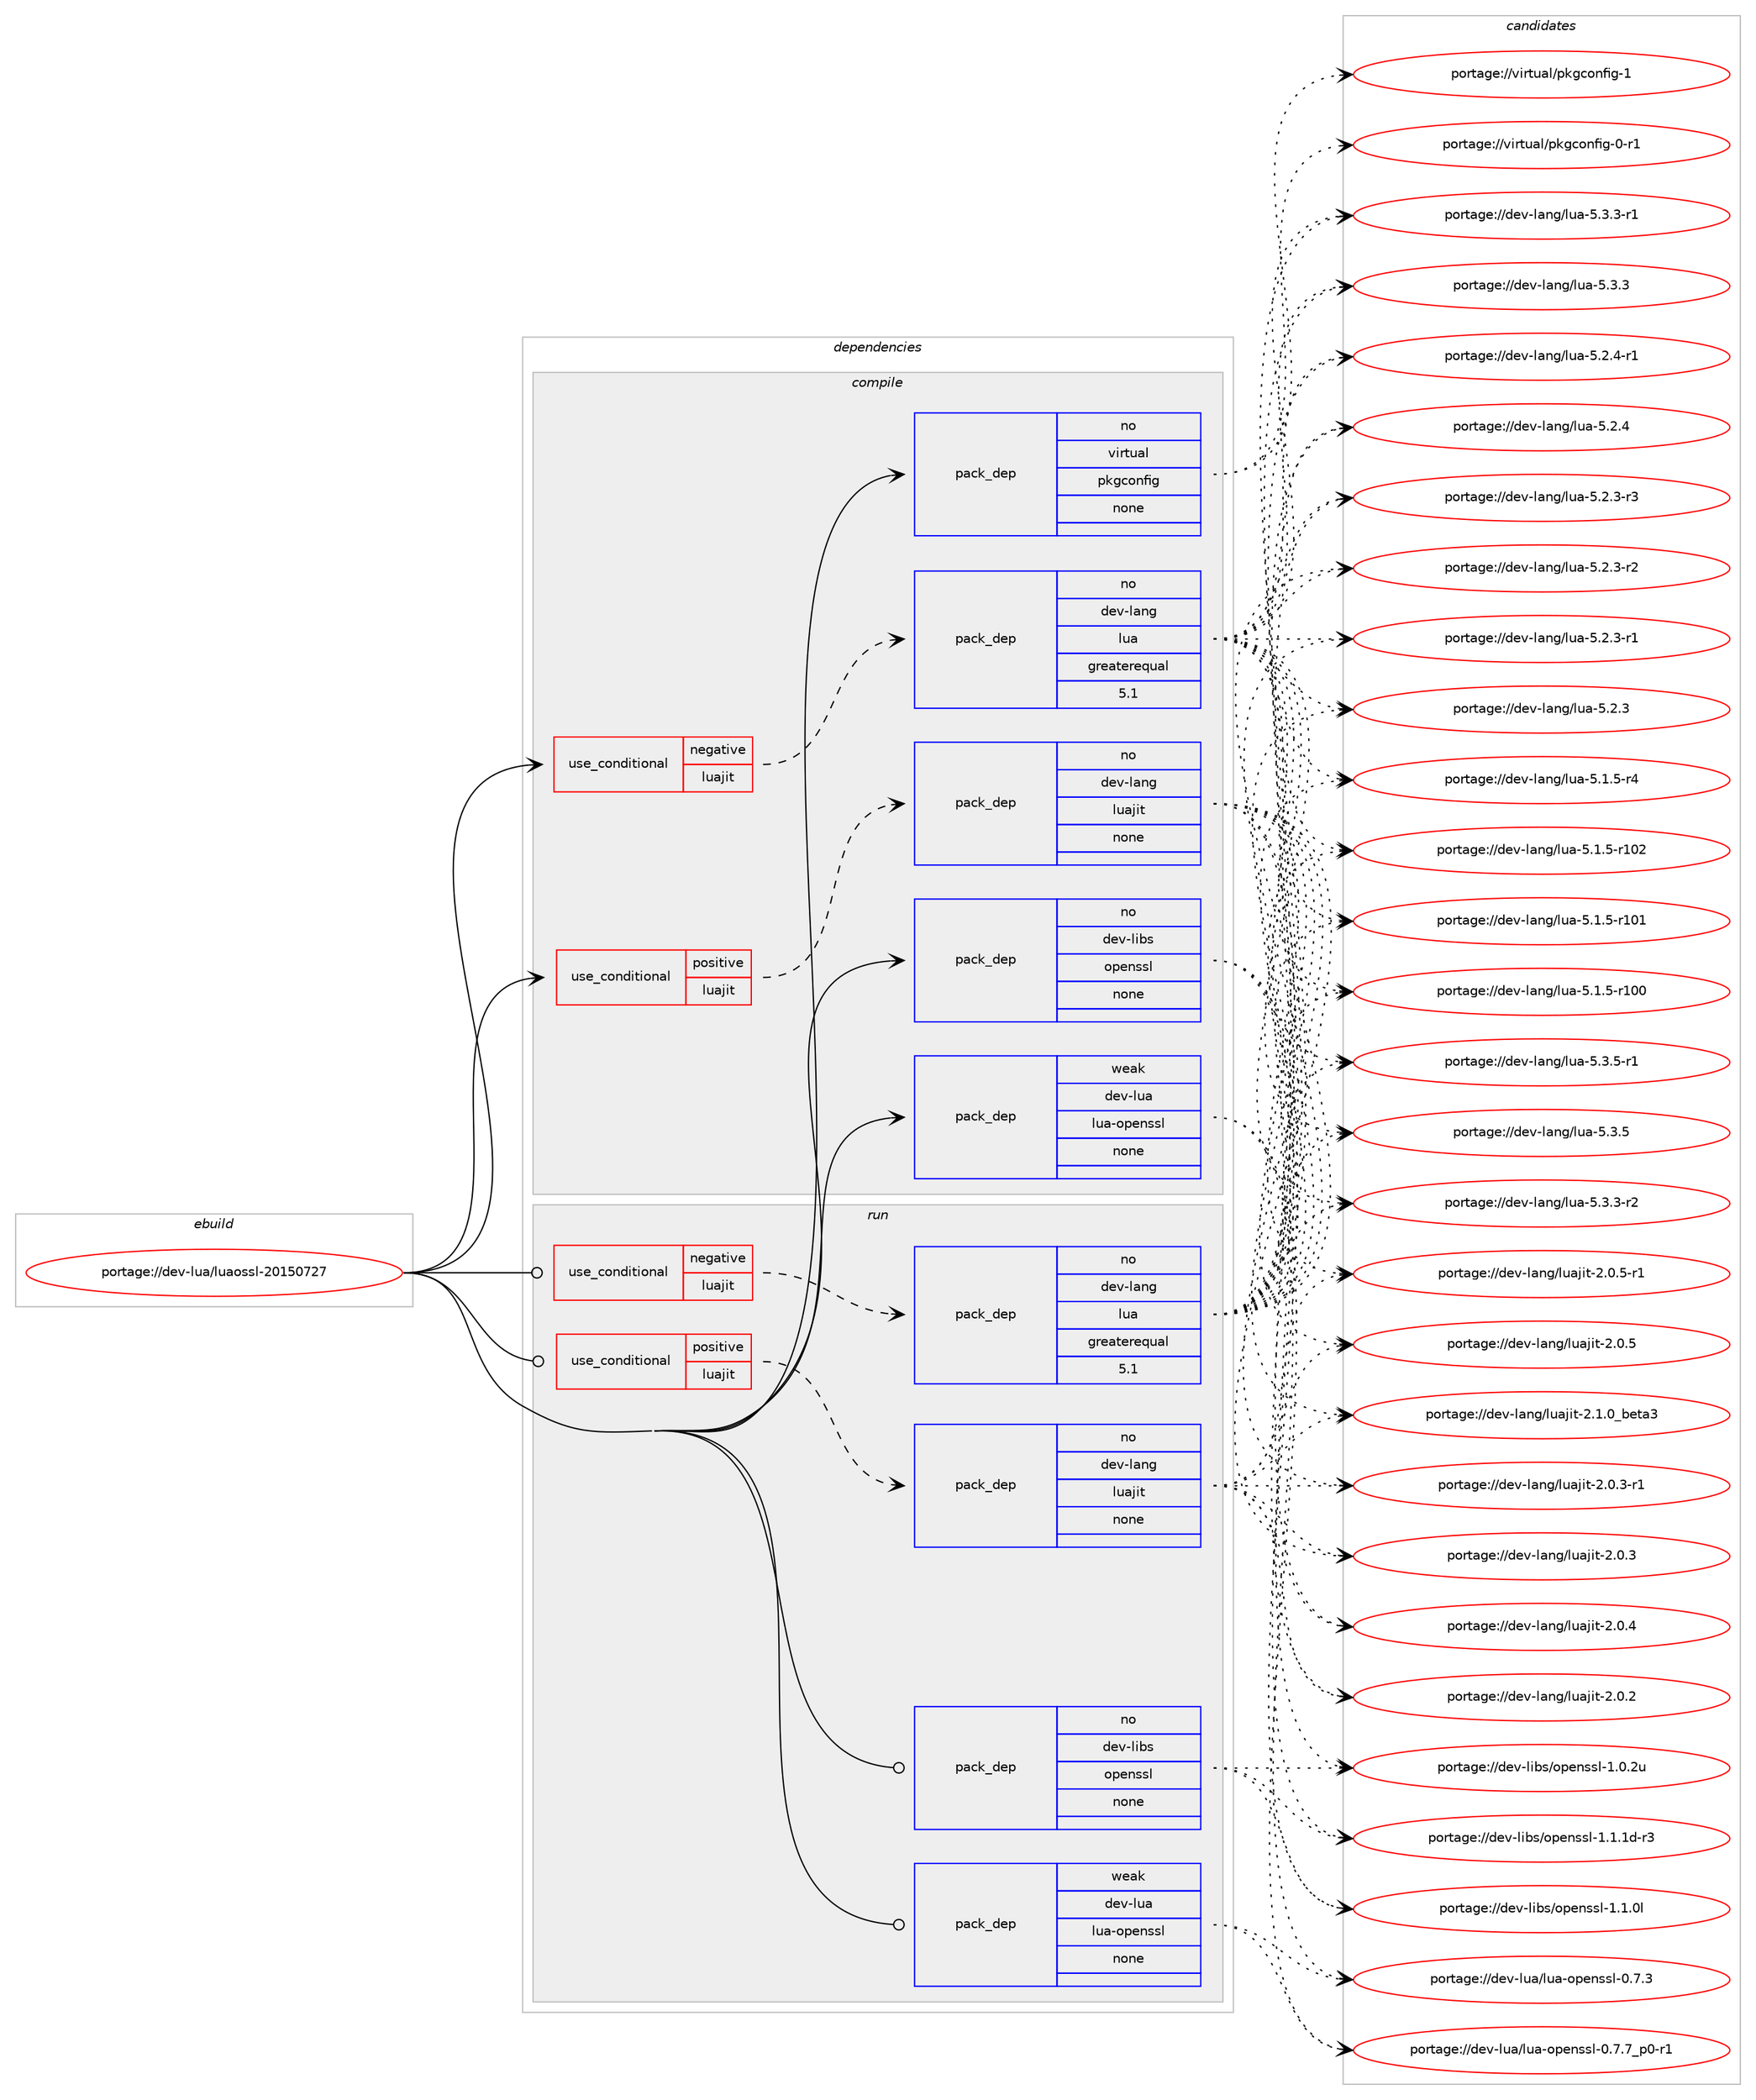 digraph prolog {

# *************
# Graph options
# *************

newrank=true;
concentrate=true;
compound=true;
graph [rankdir=LR,fontname=Helvetica,fontsize=10,ranksep=1.5];#, ranksep=2.5, nodesep=0.2];
edge  [arrowhead=vee];
node  [fontname=Helvetica,fontsize=10];

# **********
# The ebuild
# **********

subgraph cluster_leftcol {
color=gray;
label=<<i>ebuild</i>>;
id [label="portage://dev-lua/luaossl-20150727", color=red, width=4, href="../dev-lua/luaossl-20150727.svg"];
}

# ****************
# The dependencies
# ****************

subgraph cluster_midcol {
color=gray;
label=<<i>dependencies</i>>;
subgraph cluster_compile {
fillcolor="#eeeeee";
style=filled;
label=<<i>compile</i>>;
subgraph cond123125 {
dependency505260 [label=<<TABLE BORDER="0" CELLBORDER="1" CELLSPACING="0" CELLPADDING="4"><TR><TD ROWSPAN="3" CELLPADDING="10">use_conditional</TD></TR><TR><TD>negative</TD></TR><TR><TD>luajit</TD></TR></TABLE>>, shape=none, color=red];
subgraph pack376998 {
dependency505261 [label=<<TABLE BORDER="0" CELLBORDER="1" CELLSPACING="0" CELLPADDING="4" WIDTH="220"><TR><TD ROWSPAN="6" CELLPADDING="30">pack_dep</TD></TR><TR><TD WIDTH="110">no</TD></TR><TR><TD>dev-lang</TD></TR><TR><TD>lua</TD></TR><TR><TD>greaterequal</TD></TR><TR><TD>5.1</TD></TR></TABLE>>, shape=none, color=blue];
}
dependency505260:e -> dependency505261:w [weight=20,style="dashed",arrowhead="vee"];
}
id:e -> dependency505260:w [weight=20,style="solid",arrowhead="vee"];
subgraph cond123126 {
dependency505262 [label=<<TABLE BORDER="0" CELLBORDER="1" CELLSPACING="0" CELLPADDING="4"><TR><TD ROWSPAN="3" CELLPADDING="10">use_conditional</TD></TR><TR><TD>positive</TD></TR><TR><TD>luajit</TD></TR></TABLE>>, shape=none, color=red];
subgraph pack376999 {
dependency505263 [label=<<TABLE BORDER="0" CELLBORDER="1" CELLSPACING="0" CELLPADDING="4" WIDTH="220"><TR><TD ROWSPAN="6" CELLPADDING="30">pack_dep</TD></TR><TR><TD WIDTH="110">no</TD></TR><TR><TD>dev-lang</TD></TR><TR><TD>luajit</TD></TR><TR><TD>none</TD></TR><TR><TD></TD></TR></TABLE>>, shape=none, color=blue];
}
dependency505262:e -> dependency505263:w [weight=20,style="dashed",arrowhead="vee"];
}
id:e -> dependency505262:w [weight=20,style="solid",arrowhead="vee"];
subgraph pack377000 {
dependency505264 [label=<<TABLE BORDER="0" CELLBORDER="1" CELLSPACING="0" CELLPADDING="4" WIDTH="220"><TR><TD ROWSPAN="6" CELLPADDING="30">pack_dep</TD></TR><TR><TD WIDTH="110">no</TD></TR><TR><TD>dev-libs</TD></TR><TR><TD>openssl</TD></TR><TR><TD>none</TD></TR><TR><TD></TD></TR></TABLE>>, shape=none, color=blue];
}
id:e -> dependency505264:w [weight=20,style="solid",arrowhead="vee"];
subgraph pack377001 {
dependency505265 [label=<<TABLE BORDER="0" CELLBORDER="1" CELLSPACING="0" CELLPADDING="4" WIDTH="220"><TR><TD ROWSPAN="6" CELLPADDING="30">pack_dep</TD></TR><TR><TD WIDTH="110">no</TD></TR><TR><TD>virtual</TD></TR><TR><TD>pkgconfig</TD></TR><TR><TD>none</TD></TR><TR><TD></TD></TR></TABLE>>, shape=none, color=blue];
}
id:e -> dependency505265:w [weight=20,style="solid",arrowhead="vee"];
subgraph pack377002 {
dependency505266 [label=<<TABLE BORDER="0" CELLBORDER="1" CELLSPACING="0" CELLPADDING="4" WIDTH="220"><TR><TD ROWSPAN="6" CELLPADDING="30">pack_dep</TD></TR><TR><TD WIDTH="110">weak</TD></TR><TR><TD>dev-lua</TD></TR><TR><TD>lua-openssl</TD></TR><TR><TD>none</TD></TR><TR><TD></TD></TR></TABLE>>, shape=none, color=blue];
}
id:e -> dependency505266:w [weight=20,style="solid",arrowhead="vee"];
}
subgraph cluster_compileandrun {
fillcolor="#eeeeee";
style=filled;
label=<<i>compile and run</i>>;
}
subgraph cluster_run {
fillcolor="#eeeeee";
style=filled;
label=<<i>run</i>>;
subgraph cond123127 {
dependency505267 [label=<<TABLE BORDER="0" CELLBORDER="1" CELLSPACING="0" CELLPADDING="4"><TR><TD ROWSPAN="3" CELLPADDING="10">use_conditional</TD></TR><TR><TD>negative</TD></TR><TR><TD>luajit</TD></TR></TABLE>>, shape=none, color=red];
subgraph pack377003 {
dependency505268 [label=<<TABLE BORDER="0" CELLBORDER="1" CELLSPACING="0" CELLPADDING="4" WIDTH="220"><TR><TD ROWSPAN="6" CELLPADDING="30">pack_dep</TD></TR><TR><TD WIDTH="110">no</TD></TR><TR><TD>dev-lang</TD></TR><TR><TD>lua</TD></TR><TR><TD>greaterequal</TD></TR><TR><TD>5.1</TD></TR></TABLE>>, shape=none, color=blue];
}
dependency505267:e -> dependency505268:w [weight=20,style="dashed",arrowhead="vee"];
}
id:e -> dependency505267:w [weight=20,style="solid",arrowhead="odot"];
subgraph cond123128 {
dependency505269 [label=<<TABLE BORDER="0" CELLBORDER="1" CELLSPACING="0" CELLPADDING="4"><TR><TD ROWSPAN="3" CELLPADDING="10">use_conditional</TD></TR><TR><TD>positive</TD></TR><TR><TD>luajit</TD></TR></TABLE>>, shape=none, color=red];
subgraph pack377004 {
dependency505270 [label=<<TABLE BORDER="0" CELLBORDER="1" CELLSPACING="0" CELLPADDING="4" WIDTH="220"><TR><TD ROWSPAN="6" CELLPADDING="30">pack_dep</TD></TR><TR><TD WIDTH="110">no</TD></TR><TR><TD>dev-lang</TD></TR><TR><TD>luajit</TD></TR><TR><TD>none</TD></TR><TR><TD></TD></TR></TABLE>>, shape=none, color=blue];
}
dependency505269:e -> dependency505270:w [weight=20,style="dashed",arrowhead="vee"];
}
id:e -> dependency505269:w [weight=20,style="solid",arrowhead="odot"];
subgraph pack377005 {
dependency505271 [label=<<TABLE BORDER="0" CELLBORDER="1" CELLSPACING="0" CELLPADDING="4" WIDTH="220"><TR><TD ROWSPAN="6" CELLPADDING="30">pack_dep</TD></TR><TR><TD WIDTH="110">no</TD></TR><TR><TD>dev-libs</TD></TR><TR><TD>openssl</TD></TR><TR><TD>none</TD></TR><TR><TD></TD></TR></TABLE>>, shape=none, color=blue];
}
id:e -> dependency505271:w [weight=20,style="solid",arrowhead="odot"];
subgraph pack377006 {
dependency505272 [label=<<TABLE BORDER="0" CELLBORDER="1" CELLSPACING="0" CELLPADDING="4" WIDTH="220"><TR><TD ROWSPAN="6" CELLPADDING="30">pack_dep</TD></TR><TR><TD WIDTH="110">weak</TD></TR><TR><TD>dev-lua</TD></TR><TR><TD>lua-openssl</TD></TR><TR><TD>none</TD></TR><TR><TD></TD></TR></TABLE>>, shape=none, color=blue];
}
id:e -> dependency505272:w [weight=20,style="solid",arrowhead="odot"];
}
}

# **************
# The candidates
# **************

subgraph cluster_choices {
rank=same;
color=gray;
label=<<i>candidates</i>>;

subgraph choice376998 {
color=black;
nodesep=1;
choice100101118451089711010347108117974553465146534511449 [label="portage://dev-lang/lua-5.3.5-r1", color=red, width=4,href="../dev-lang/lua-5.3.5-r1.svg"];
choice10010111845108971101034710811797455346514653 [label="portage://dev-lang/lua-5.3.5", color=red, width=4,href="../dev-lang/lua-5.3.5.svg"];
choice100101118451089711010347108117974553465146514511450 [label="portage://dev-lang/lua-5.3.3-r2", color=red, width=4,href="../dev-lang/lua-5.3.3-r2.svg"];
choice100101118451089711010347108117974553465146514511449 [label="portage://dev-lang/lua-5.3.3-r1", color=red, width=4,href="../dev-lang/lua-5.3.3-r1.svg"];
choice10010111845108971101034710811797455346514651 [label="portage://dev-lang/lua-5.3.3", color=red, width=4,href="../dev-lang/lua-5.3.3.svg"];
choice100101118451089711010347108117974553465046524511449 [label="portage://dev-lang/lua-5.2.4-r1", color=red, width=4,href="../dev-lang/lua-5.2.4-r1.svg"];
choice10010111845108971101034710811797455346504652 [label="portage://dev-lang/lua-5.2.4", color=red, width=4,href="../dev-lang/lua-5.2.4.svg"];
choice100101118451089711010347108117974553465046514511451 [label="portage://dev-lang/lua-5.2.3-r3", color=red, width=4,href="../dev-lang/lua-5.2.3-r3.svg"];
choice100101118451089711010347108117974553465046514511450 [label="portage://dev-lang/lua-5.2.3-r2", color=red, width=4,href="../dev-lang/lua-5.2.3-r2.svg"];
choice100101118451089711010347108117974553465046514511449 [label="portage://dev-lang/lua-5.2.3-r1", color=red, width=4,href="../dev-lang/lua-5.2.3-r1.svg"];
choice10010111845108971101034710811797455346504651 [label="portage://dev-lang/lua-5.2.3", color=red, width=4,href="../dev-lang/lua-5.2.3.svg"];
choice100101118451089711010347108117974553464946534511452 [label="portage://dev-lang/lua-5.1.5-r4", color=red, width=4,href="../dev-lang/lua-5.1.5-r4.svg"];
choice1001011184510897110103471081179745534649465345114494850 [label="portage://dev-lang/lua-5.1.5-r102", color=red, width=4,href="../dev-lang/lua-5.1.5-r102.svg"];
choice1001011184510897110103471081179745534649465345114494849 [label="portage://dev-lang/lua-5.1.5-r101", color=red, width=4,href="../dev-lang/lua-5.1.5-r101.svg"];
choice1001011184510897110103471081179745534649465345114494848 [label="portage://dev-lang/lua-5.1.5-r100", color=red, width=4,href="../dev-lang/lua-5.1.5-r100.svg"];
dependency505261:e -> choice100101118451089711010347108117974553465146534511449:w [style=dotted,weight="100"];
dependency505261:e -> choice10010111845108971101034710811797455346514653:w [style=dotted,weight="100"];
dependency505261:e -> choice100101118451089711010347108117974553465146514511450:w [style=dotted,weight="100"];
dependency505261:e -> choice100101118451089711010347108117974553465146514511449:w [style=dotted,weight="100"];
dependency505261:e -> choice10010111845108971101034710811797455346514651:w [style=dotted,weight="100"];
dependency505261:e -> choice100101118451089711010347108117974553465046524511449:w [style=dotted,weight="100"];
dependency505261:e -> choice10010111845108971101034710811797455346504652:w [style=dotted,weight="100"];
dependency505261:e -> choice100101118451089711010347108117974553465046514511451:w [style=dotted,weight="100"];
dependency505261:e -> choice100101118451089711010347108117974553465046514511450:w [style=dotted,weight="100"];
dependency505261:e -> choice100101118451089711010347108117974553465046514511449:w [style=dotted,weight="100"];
dependency505261:e -> choice10010111845108971101034710811797455346504651:w [style=dotted,weight="100"];
dependency505261:e -> choice100101118451089711010347108117974553464946534511452:w [style=dotted,weight="100"];
dependency505261:e -> choice1001011184510897110103471081179745534649465345114494850:w [style=dotted,weight="100"];
dependency505261:e -> choice1001011184510897110103471081179745534649465345114494849:w [style=dotted,weight="100"];
dependency505261:e -> choice1001011184510897110103471081179745534649465345114494848:w [style=dotted,weight="100"];
}
subgraph choice376999 {
color=black;
nodesep=1;
choice1001011184510897110103471081179710610511645504649464895981011169751 [label="portage://dev-lang/luajit-2.1.0_beta3", color=red, width=4,href="../dev-lang/luajit-2.1.0_beta3.svg"];
choice100101118451089711010347108117971061051164550464846534511449 [label="portage://dev-lang/luajit-2.0.5-r1", color=red, width=4,href="../dev-lang/luajit-2.0.5-r1.svg"];
choice10010111845108971101034710811797106105116455046484653 [label="portage://dev-lang/luajit-2.0.5", color=red, width=4,href="../dev-lang/luajit-2.0.5.svg"];
choice10010111845108971101034710811797106105116455046484652 [label="portage://dev-lang/luajit-2.0.4", color=red, width=4,href="../dev-lang/luajit-2.0.4.svg"];
choice100101118451089711010347108117971061051164550464846514511449 [label="portage://dev-lang/luajit-2.0.3-r1", color=red, width=4,href="../dev-lang/luajit-2.0.3-r1.svg"];
choice10010111845108971101034710811797106105116455046484651 [label="portage://dev-lang/luajit-2.0.3", color=red, width=4,href="../dev-lang/luajit-2.0.3.svg"];
choice10010111845108971101034710811797106105116455046484650 [label="portage://dev-lang/luajit-2.0.2", color=red, width=4,href="../dev-lang/luajit-2.0.2.svg"];
dependency505263:e -> choice1001011184510897110103471081179710610511645504649464895981011169751:w [style=dotted,weight="100"];
dependency505263:e -> choice100101118451089711010347108117971061051164550464846534511449:w [style=dotted,weight="100"];
dependency505263:e -> choice10010111845108971101034710811797106105116455046484653:w [style=dotted,weight="100"];
dependency505263:e -> choice10010111845108971101034710811797106105116455046484652:w [style=dotted,weight="100"];
dependency505263:e -> choice100101118451089711010347108117971061051164550464846514511449:w [style=dotted,weight="100"];
dependency505263:e -> choice10010111845108971101034710811797106105116455046484651:w [style=dotted,weight="100"];
dependency505263:e -> choice10010111845108971101034710811797106105116455046484650:w [style=dotted,weight="100"];
}
subgraph choice377000 {
color=black;
nodesep=1;
choice1001011184510810598115471111121011101151151084549464946491004511451 [label="portage://dev-libs/openssl-1.1.1d-r3", color=red, width=4,href="../dev-libs/openssl-1.1.1d-r3.svg"];
choice100101118451081059811547111112101110115115108454946494648108 [label="portage://dev-libs/openssl-1.1.0l", color=red, width=4,href="../dev-libs/openssl-1.1.0l.svg"];
choice100101118451081059811547111112101110115115108454946484650117 [label="portage://dev-libs/openssl-1.0.2u", color=red, width=4,href="../dev-libs/openssl-1.0.2u.svg"];
dependency505264:e -> choice1001011184510810598115471111121011101151151084549464946491004511451:w [style=dotted,weight="100"];
dependency505264:e -> choice100101118451081059811547111112101110115115108454946494648108:w [style=dotted,weight="100"];
dependency505264:e -> choice100101118451081059811547111112101110115115108454946484650117:w [style=dotted,weight="100"];
}
subgraph choice377001 {
color=black;
nodesep=1;
choice1181051141161179710847112107103991111101021051034549 [label="portage://virtual/pkgconfig-1", color=red, width=4,href="../virtual/pkgconfig-1.svg"];
choice11810511411611797108471121071039911111010210510345484511449 [label="portage://virtual/pkgconfig-0-r1", color=red, width=4,href="../virtual/pkgconfig-0-r1.svg"];
dependency505265:e -> choice1181051141161179710847112107103991111101021051034549:w [style=dotted,weight="100"];
dependency505265:e -> choice11810511411611797108471121071039911111010210510345484511449:w [style=dotted,weight="100"];
}
subgraph choice377002 {
color=black;
nodesep=1;
choice100101118451081179747108117974511111210111011511510845484655465595112484511449 [label="portage://dev-lua/lua-openssl-0.7.7_p0-r1", color=red, width=4,href="../dev-lua/lua-openssl-0.7.7_p0-r1.svg"];
choice1001011184510811797471081179745111112101110115115108454846554651 [label="portage://dev-lua/lua-openssl-0.7.3", color=red, width=4,href="../dev-lua/lua-openssl-0.7.3.svg"];
dependency505266:e -> choice100101118451081179747108117974511111210111011511510845484655465595112484511449:w [style=dotted,weight="100"];
dependency505266:e -> choice1001011184510811797471081179745111112101110115115108454846554651:w [style=dotted,weight="100"];
}
subgraph choice377003 {
color=black;
nodesep=1;
choice100101118451089711010347108117974553465146534511449 [label="portage://dev-lang/lua-5.3.5-r1", color=red, width=4,href="../dev-lang/lua-5.3.5-r1.svg"];
choice10010111845108971101034710811797455346514653 [label="portage://dev-lang/lua-5.3.5", color=red, width=4,href="../dev-lang/lua-5.3.5.svg"];
choice100101118451089711010347108117974553465146514511450 [label="portage://dev-lang/lua-5.3.3-r2", color=red, width=4,href="../dev-lang/lua-5.3.3-r2.svg"];
choice100101118451089711010347108117974553465146514511449 [label="portage://dev-lang/lua-5.3.3-r1", color=red, width=4,href="../dev-lang/lua-5.3.3-r1.svg"];
choice10010111845108971101034710811797455346514651 [label="portage://dev-lang/lua-5.3.3", color=red, width=4,href="../dev-lang/lua-5.3.3.svg"];
choice100101118451089711010347108117974553465046524511449 [label="portage://dev-lang/lua-5.2.4-r1", color=red, width=4,href="../dev-lang/lua-5.2.4-r1.svg"];
choice10010111845108971101034710811797455346504652 [label="portage://dev-lang/lua-5.2.4", color=red, width=4,href="../dev-lang/lua-5.2.4.svg"];
choice100101118451089711010347108117974553465046514511451 [label="portage://dev-lang/lua-5.2.3-r3", color=red, width=4,href="../dev-lang/lua-5.2.3-r3.svg"];
choice100101118451089711010347108117974553465046514511450 [label="portage://dev-lang/lua-5.2.3-r2", color=red, width=4,href="../dev-lang/lua-5.2.3-r2.svg"];
choice100101118451089711010347108117974553465046514511449 [label="portage://dev-lang/lua-5.2.3-r1", color=red, width=4,href="../dev-lang/lua-5.2.3-r1.svg"];
choice10010111845108971101034710811797455346504651 [label="portage://dev-lang/lua-5.2.3", color=red, width=4,href="../dev-lang/lua-5.2.3.svg"];
choice100101118451089711010347108117974553464946534511452 [label="portage://dev-lang/lua-5.1.5-r4", color=red, width=4,href="../dev-lang/lua-5.1.5-r4.svg"];
choice1001011184510897110103471081179745534649465345114494850 [label="portage://dev-lang/lua-5.1.5-r102", color=red, width=4,href="../dev-lang/lua-5.1.5-r102.svg"];
choice1001011184510897110103471081179745534649465345114494849 [label="portage://dev-lang/lua-5.1.5-r101", color=red, width=4,href="../dev-lang/lua-5.1.5-r101.svg"];
choice1001011184510897110103471081179745534649465345114494848 [label="portage://dev-lang/lua-5.1.5-r100", color=red, width=4,href="../dev-lang/lua-5.1.5-r100.svg"];
dependency505268:e -> choice100101118451089711010347108117974553465146534511449:w [style=dotted,weight="100"];
dependency505268:e -> choice10010111845108971101034710811797455346514653:w [style=dotted,weight="100"];
dependency505268:e -> choice100101118451089711010347108117974553465146514511450:w [style=dotted,weight="100"];
dependency505268:e -> choice100101118451089711010347108117974553465146514511449:w [style=dotted,weight="100"];
dependency505268:e -> choice10010111845108971101034710811797455346514651:w [style=dotted,weight="100"];
dependency505268:e -> choice100101118451089711010347108117974553465046524511449:w [style=dotted,weight="100"];
dependency505268:e -> choice10010111845108971101034710811797455346504652:w [style=dotted,weight="100"];
dependency505268:e -> choice100101118451089711010347108117974553465046514511451:w [style=dotted,weight="100"];
dependency505268:e -> choice100101118451089711010347108117974553465046514511450:w [style=dotted,weight="100"];
dependency505268:e -> choice100101118451089711010347108117974553465046514511449:w [style=dotted,weight="100"];
dependency505268:e -> choice10010111845108971101034710811797455346504651:w [style=dotted,weight="100"];
dependency505268:e -> choice100101118451089711010347108117974553464946534511452:w [style=dotted,weight="100"];
dependency505268:e -> choice1001011184510897110103471081179745534649465345114494850:w [style=dotted,weight="100"];
dependency505268:e -> choice1001011184510897110103471081179745534649465345114494849:w [style=dotted,weight="100"];
dependency505268:e -> choice1001011184510897110103471081179745534649465345114494848:w [style=dotted,weight="100"];
}
subgraph choice377004 {
color=black;
nodesep=1;
choice1001011184510897110103471081179710610511645504649464895981011169751 [label="portage://dev-lang/luajit-2.1.0_beta3", color=red, width=4,href="../dev-lang/luajit-2.1.0_beta3.svg"];
choice100101118451089711010347108117971061051164550464846534511449 [label="portage://dev-lang/luajit-2.0.5-r1", color=red, width=4,href="../dev-lang/luajit-2.0.5-r1.svg"];
choice10010111845108971101034710811797106105116455046484653 [label="portage://dev-lang/luajit-2.0.5", color=red, width=4,href="../dev-lang/luajit-2.0.5.svg"];
choice10010111845108971101034710811797106105116455046484652 [label="portage://dev-lang/luajit-2.0.4", color=red, width=4,href="../dev-lang/luajit-2.0.4.svg"];
choice100101118451089711010347108117971061051164550464846514511449 [label="portage://dev-lang/luajit-2.0.3-r1", color=red, width=4,href="../dev-lang/luajit-2.0.3-r1.svg"];
choice10010111845108971101034710811797106105116455046484651 [label="portage://dev-lang/luajit-2.0.3", color=red, width=4,href="../dev-lang/luajit-2.0.3.svg"];
choice10010111845108971101034710811797106105116455046484650 [label="portage://dev-lang/luajit-2.0.2", color=red, width=4,href="../dev-lang/luajit-2.0.2.svg"];
dependency505270:e -> choice1001011184510897110103471081179710610511645504649464895981011169751:w [style=dotted,weight="100"];
dependency505270:e -> choice100101118451089711010347108117971061051164550464846534511449:w [style=dotted,weight="100"];
dependency505270:e -> choice10010111845108971101034710811797106105116455046484653:w [style=dotted,weight="100"];
dependency505270:e -> choice10010111845108971101034710811797106105116455046484652:w [style=dotted,weight="100"];
dependency505270:e -> choice100101118451089711010347108117971061051164550464846514511449:w [style=dotted,weight="100"];
dependency505270:e -> choice10010111845108971101034710811797106105116455046484651:w [style=dotted,weight="100"];
dependency505270:e -> choice10010111845108971101034710811797106105116455046484650:w [style=dotted,weight="100"];
}
subgraph choice377005 {
color=black;
nodesep=1;
choice1001011184510810598115471111121011101151151084549464946491004511451 [label="portage://dev-libs/openssl-1.1.1d-r3", color=red, width=4,href="../dev-libs/openssl-1.1.1d-r3.svg"];
choice100101118451081059811547111112101110115115108454946494648108 [label="portage://dev-libs/openssl-1.1.0l", color=red, width=4,href="../dev-libs/openssl-1.1.0l.svg"];
choice100101118451081059811547111112101110115115108454946484650117 [label="portage://dev-libs/openssl-1.0.2u", color=red, width=4,href="../dev-libs/openssl-1.0.2u.svg"];
dependency505271:e -> choice1001011184510810598115471111121011101151151084549464946491004511451:w [style=dotted,weight="100"];
dependency505271:e -> choice100101118451081059811547111112101110115115108454946494648108:w [style=dotted,weight="100"];
dependency505271:e -> choice100101118451081059811547111112101110115115108454946484650117:w [style=dotted,weight="100"];
}
subgraph choice377006 {
color=black;
nodesep=1;
choice100101118451081179747108117974511111210111011511510845484655465595112484511449 [label="portage://dev-lua/lua-openssl-0.7.7_p0-r1", color=red, width=4,href="../dev-lua/lua-openssl-0.7.7_p0-r1.svg"];
choice1001011184510811797471081179745111112101110115115108454846554651 [label="portage://dev-lua/lua-openssl-0.7.3", color=red, width=4,href="../dev-lua/lua-openssl-0.7.3.svg"];
dependency505272:e -> choice100101118451081179747108117974511111210111011511510845484655465595112484511449:w [style=dotted,weight="100"];
dependency505272:e -> choice1001011184510811797471081179745111112101110115115108454846554651:w [style=dotted,weight="100"];
}
}

}
